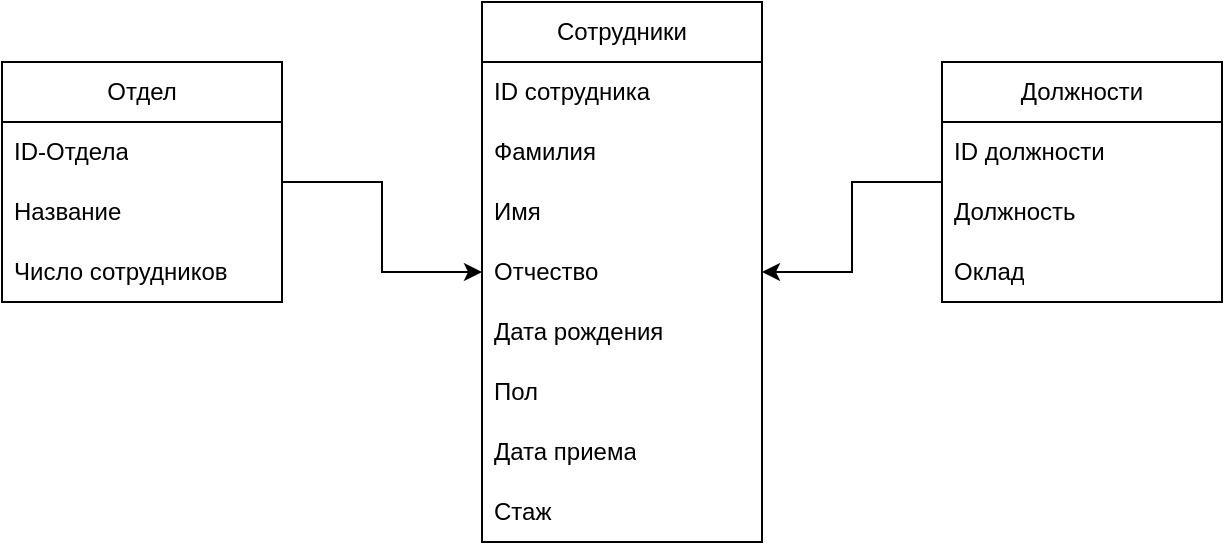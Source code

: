 <mxfile version="24.0.5" type="device">
  <diagram name="Страница — 1" id="ezduAldt4fmESNeeCWx3">
    <mxGraphModel dx="954" dy="622" grid="1" gridSize="10" guides="1" tooltips="1" connect="1" arrows="1" fold="1" page="1" pageScale="1" pageWidth="827" pageHeight="1169" math="0" shadow="0">
      <root>
        <mxCell id="0" />
        <mxCell id="1" parent="0" />
        <mxCell id="Va82KsZgSfyUfi0OSdS1-50" value="" style="edgeStyle=orthogonalEdgeStyle;rounded=0;orthogonalLoop=1;jettySize=auto;html=1;" edge="1" parent="1" source="Va82KsZgSfyUfi0OSdS1-2" target="Va82KsZgSfyUfi0OSdS1-44">
          <mxGeometry relative="1" as="geometry" />
        </mxCell>
        <mxCell id="Va82KsZgSfyUfi0OSdS1-2" value="Отдел" style="swimlane;fontStyle=0;childLayout=stackLayout;horizontal=1;startSize=30;horizontalStack=0;resizeParent=1;resizeParentMax=0;resizeLast=0;collapsible=1;marginBottom=0;whiteSpace=wrap;html=1;" vertex="1" parent="1">
          <mxGeometry x="50" y="100" width="140" height="120" as="geometry" />
        </mxCell>
        <mxCell id="Va82KsZgSfyUfi0OSdS1-3" value="ID-Отдела" style="text;strokeColor=none;fillColor=none;align=left;verticalAlign=middle;spacingLeft=4;spacingRight=4;overflow=hidden;points=[[0,0.5],[1,0.5]];portConstraint=eastwest;rotatable=0;whiteSpace=wrap;html=1;" vertex="1" parent="Va82KsZgSfyUfi0OSdS1-2">
          <mxGeometry y="30" width="140" height="30" as="geometry" />
        </mxCell>
        <mxCell id="Va82KsZgSfyUfi0OSdS1-23" value="Название" style="text;strokeColor=none;fillColor=none;align=left;verticalAlign=middle;spacingLeft=4;spacingRight=4;overflow=hidden;points=[[0,0.5],[1,0.5]];portConstraint=eastwest;rotatable=0;whiteSpace=wrap;html=1;" vertex="1" parent="Va82KsZgSfyUfi0OSdS1-2">
          <mxGeometry y="60" width="140" height="30" as="geometry" />
        </mxCell>
        <mxCell id="Va82KsZgSfyUfi0OSdS1-5" value="Число сотрудников" style="text;strokeColor=none;fillColor=none;align=left;verticalAlign=middle;spacingLeft=4;spacingRight=4;overflow=hidden;points=[[0,0.5],[1,0.5]];portConstraint=eastwest;rotatable=0;whiteSpace=wrap;html=1;" vertex="1" parent="Va82KsZgSfyUfi0OSdS1-2">
          <mxGeometry y="90" width="140" height="30" as="geometry" />
        </mxCell>
        <mxCell id="Va82KsZgSfyUfi0OSdS1-6" value="Сотрудники" style="swimlane;fontStyle=0;childLayout=stackLayout;horizontal=1;startSize=30;horizontalStack=0;resizeParent=1;resizeParentMax=0;resizeLast=0;collapsible=1;marginBottom=0;whiteSpace=wrap;html=1;" vertex="1" parent="1">
          <mxGeometry x="290" y="70" width="140" height="270" as="geometry" />
        </mxCell>
        <mxCell id="Va82KsZgSfyUfi0OSdS1-7" value="ID сотрудника" style="text;strokeColor=none;fillColor=none;align=left;verticalAlign=middle;spacingLeft=4;spacingRight=4;overflow=hidden;points=[[0,0.5],[1,0.5]];portConstraint=eastwest;rotatable=0;whiteSpace=wrap;html=1;" vertex="1" parent="Va82KsZgSfyUfi0OSdS1-6">
          <mxGeometry y="30" width="140" height="30" as="geometry" />
        </mxCell>
        <mxCell id="Va82KsZgSfyUfi0OSdS1-8" value="Фамилия" style="text;strokeColor=none;fillColor=none;align=left;verticalAlign=middle;spacingLeft=4;spacingRight=4;overflow=hidden;points=[[0,0.5],[1,0.5]];portConstraint=eastwest;rotatable=0;whiteSpace=wrap;html=1;" vertex="1" parent="Va82KsZgSfyUfi0OSdS1-6">
          <mxGeometry y="60" width="140" height="30" as="geometry" />
        </mxCell>
        <mxCell id="Va82KsZgSfyUfi0OSdS1-9" value="Имя" style="text;strokeColor=none;fillColor=none;align=left;verticalAlign=middle;spacingLeft=4;spacingRight=4;overflow=hidden;points=[[0,0.5],[1,0.5]];portConstraint=eastwest;rotatable=0;whiteSpace=wrap;html=1;" vertex="1" parent="Va82KsZgSfyUfi0OSdS1-6">
          <mxGeometry y="90" width="140" height="30" as="geometry" />
        </mxCell>
        <mxCell id="Va82KsZgSfyUfi0OSdS1-44" value="Отчество" style="text;strokeColor=none;fillColor=none;align=left;verticalAlign=middle;spacingLeft=4;spacingRight=4;overflow=hidden;points=[[0,0.5],[1,0.5]];portConstraint=eastwest;rotatable=0;whiteSpace=wrap;html=1;" vertex="1" parent="Va82KsZgSfyUfi0OSdS1-6">
          <mxGeometry y="120" width="140" height="30" as="geometry" />
        </mxCell>
        <mxCell id="Va82KsZgSfyUfi0OSdS1-45" value="Дата рождения" style="text;strokeColor=none;fillColor=none;align=left;verticalAlign=middle;spacingLeft=4;spacingRight=4;overflow=hidden;points=[[0,0.5],[1,0.5]];portConstraint=eastwest;rotatable=0;whiteSpace=wrap;html=1;" vertex="1" parent="Va82KsZgSfyUfi0OSdS1-6">
          <mxGeometry y="150" width="140" height="30" as="geometry" />
        </mxCell>
        <mxCell id="Va82KsZgSfyUfi0OSdS1-46" value="Пол" style="text;strokeColor=none;fillColor=none;align=left;verticalAlign=middle;spacingLeft=4;spacingRight=4;overflow=hidden;points=[[0,0.5],[1,0.5]];portConstraint=eastwest;rotatable=0;whiteSpace=wrap;html=1;" vertex="1" parent="Va82KsZgSfyUfi0OSdS1-6">
          <mxGeometry y="180" width="140" height="30" as="geometry" />
        </mxCell>
        <mxCell id="Va82KsZgSfyUfi0OSdS1-47" value="Дата приема" style="text;strokeColor=none;fillColor=none;align=left;verticalAlign=middle;spacingLeft=4;spacingRight=4;overflow=hidden;points=[[0,0.5],[1,0.5]];portConstraint=eastwest;rotatable=0;whiteSpace=wrap;html=1;" vertex="1" parent="Va82KsZgSfyUfi0OSdS1-6">
          <mxGeometry y="210" width="140" height="30" as="geometry" />
        </mxCell>
        <mxCell id="Va82KsZgSfyUfi0OSdS1-48" value="Стаж" style="text;strokeColor=none;fillColor=none;align=left;verticalAlign=middle;spacingLeft=4;spacingRight=4;overflow=hidden;points=[[0,0.5],[1,0.5]];portConstraint=eastwest;rotatable=0;whiteSpace=wrap;html=1;" vertex="1" parent="Va82KsZgSfyUfi0OSdS1-6">
          <mxGeometry y="240" width="140" height="30" as="geometry" />
        </mxCell>
        <mxCell id="Va82KsZgSfyUfi0OSdS1-49" value="" style="edgeStyle=orthogonalEdgeStyle;rounded=0;orthogonalLoop=1;jettySize=auto;html=1;" edge="1" parent="1" source="Va82KsZgSfyUfi0OSdS1-10" target="Va82KsZgSfyUfi0OSdS1-44">
          <mxGeometry relative="1" as="geometry" />
        </mxCell>
        <mxCell id="Va82KsZgSfyUfi0OSdS1-10" value="Должности" style="swimlane;fontStyle=0;childLayout=stackLayout;horizontal=1;startSize=30;horizontalStack=0;resizeParent=1;resizeParentMax=0;resizeLast=0;collapsible=1;marginBottom=0;whiteSpace=wrap;html=1;" vertex="1" parent="1">
          <mxGeometry x="520" y="100" width="140" height="120" as="geometry" />
        </mxCell>
        <mxCell id="Va82KsZgSfyUfi0OSdS1-12" value="ID должности" style="text;strokeColor=none;fillColor=none;align=left;verticalAlign=middle;spacingLeft=4;spacingRight=4;overflow=hidden;points=[[0,0.5],[1,0.5]];portConstraint=eastwest;rotatable=0;whiteSpace=wrap;html=1;" vertex="1" parent="Va82KsZgSfyUfi0OSdS1-10">
          <mxGeometry y="30" width="140" height="30" as="geometry" />
        </mxCell>
        <mxCell id="Va82KsZgSfyUfi0OSdS1-22" value="Должность" style="text;strokeColor=none;fillColor=none;align=left;verticalAlign=middle;spacingLeft=4;spacingRight=4;overflow=hidden;points=[[0,0.5],[1,0.5]];portConstraint=eastwest;rotatable=0;whiteSpace=wrap;html=1;" vertex="1" parent="Va82KsZgSfyUfi0OSdS1-10">
          <mxGeometry y="60" width="140" height="30" as="geometry" />
        </mxCell>
        <mxCell id="Va82KsZgSfyUfi0OSdS1-13" value="Оклад" style="text;strokeColor=none;fillColor=none;align=left;verticalAlign=middle;spacingLeft=4;spacingRight=4;overflow=hidden;points=[[0,0.5],[1,0.5]];portConstraint=eastwest;rotatable=0;whiteSpace=wrap;html=1;" vertex="1" parent="Va82KsZgSfyUfi0OSdS1-10">
          <mxGeometry y="90" width="140" height="30" as="geometry" />
        </mxCell>
      </root>
    </mxGraphModel>
  </diagram>
</mxfile>
